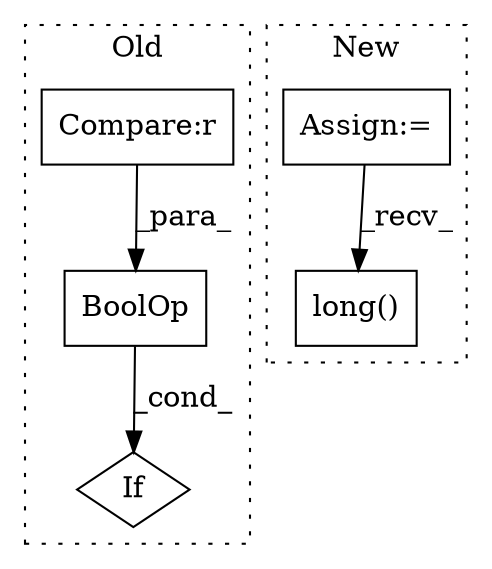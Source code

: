 digraph G {
subgraph cluster0 {
1 [label="BoolOp" a="72" s="2139" l="63" shape="box"];
4 [label="If" a="96" s="2136" l="3" shape="diamond"];
5 [label="Compare:r" a="40" s="2173" l="29" shape="box"];
label = "Old";
style="dotted";
}
subgraph cluster1 {
2 [label="long()" a="75" s="2786" l="33" shape="box"];
3 [label="Assign:=" a="68" s="2581" l="3" shape="box"];
label = "New";
style="dotted";
}
1 -> 4 [label="_cond_"];
3 -> 2 [label="_recv_"];
5 -> 1 [label="_para_"];
}